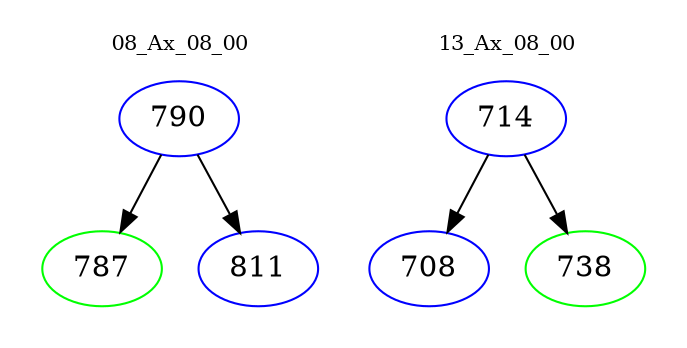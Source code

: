 digraph{
subgraph cluster_0 {
color = white
label = "08_Ax_08_00";
fontsize=10;
T0_790 [label="790", color="blue"]
T0_790 -> T0_787 [color="black"]
T0_787 [label="787", color="green"]
T0_790 -> T0_811 [color="black"]
T0_811 [label="811", color="blue"]
}
subgraph cluster_1 {
color = white
label = "13_Ax_08_00";
fontsize=10;
T1_714 [label="714", color="blue"]
T1_714 -> T1_708 [color="black"]
T1_708 [label="708", color="blue"]
T1_714 -> T1_738 [color="black"]
T1_738 [label="738", color="green"]
}
}
